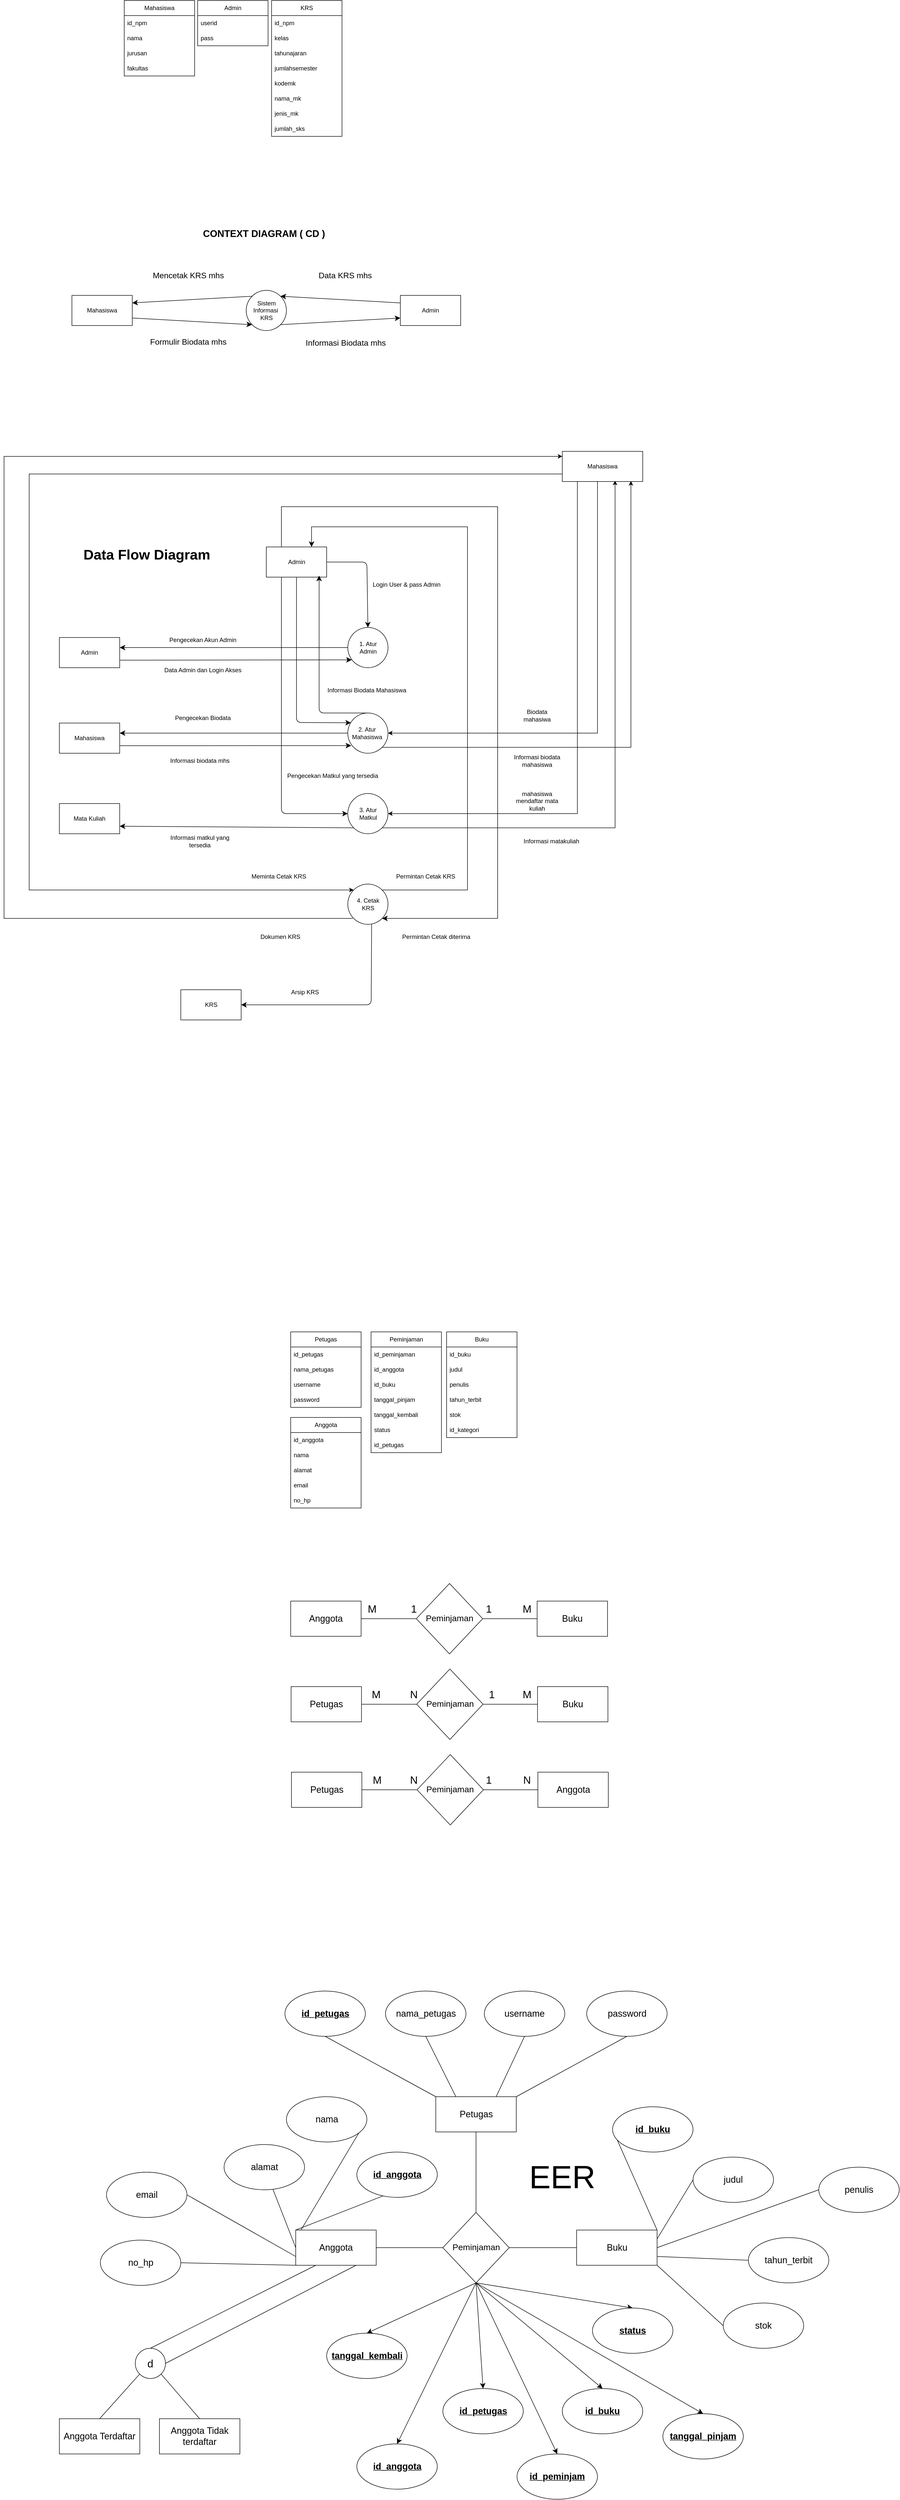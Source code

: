 <mxfile version="26.2.13" pages="2">
  <diagram name="Page-1" id="m8aM6dtleFyoJC6IYVf6">
    <mxGraphModel dx="2381" dy="1169" grid="1" gridSize="10" guides="1" tooltips="1" connect="1" arrows="1" fold="1" page="0" pageScale="1" pageWidth="850" pageHeight="1100" math="0" shadow="0">
      <root>
        <mxCell id="0" />
        <mxCell id="1" parent="0" />
        <mxCell id="wPr815SkSwhtlgaT7PUA-1" value="Mahasiswa" style="swimlane;fontStyle=0;childLayout=stackLayout;horizontal=1;startSize=30;horizontalStack=0;resizeParent=1;resizeParentMax=0;resizeLast=0;collapsible=1;marginBottom=0;whiteSpace=wrap;html=1;" parent="1" vertex="1">
          <mxGeometry x="129" y="74" width="140" height="150" as="geometry">
            <mxRectangle x="129" y="74" width="95" height="30" as="alternateBounds" />
          </mxGeometry>
        </mxCell>
        <mxCell id="wPr815SkSwhtlgaT7PUA-2" value="id_npm" style="text;strokeColor=none;fillColor=none;align=left;verticalAlign=middle;spacingLeft=4;spacingRight=4;overflow=hidden;points=[[0,0.5],[1,0.5]];portConstraint=eastwest;rotatable=0;whiteSpace=wrap;html=1;" parent="wPr815SkSwhtlgaT7PUA-1" vertex="1">
          <mxGeometry y="30" width="140" height="30" as="geometry" />
        </mxCell>
        <mxCell id="wPr815SkSwhtlgaT7PUA-3" value="nama" style="text;strokeColor=none;fillColor=none;align=left;verticalAlign=middle;spacingLeft=4;spacingRight=4;overflow=hidden;points=[[0,0.5],[1,0.5]];portConstraint=eastwest;rotatable=0;whiteSpace=wrap;html=1;" parent="wPr815SkSwhtlgaT7PUA-1" vertex="1">
          <mxGeometry y="60" width="140" height="30" as="geometry" />
        </mxCell>
        <mxCell id="wPr815SkSwhtlgaT7PUA-4" value="jurusan" style="text;strokeColor=none;fillColor=none;align=left;verticalAlign=middle;spacingLeft=4;spacingRight=4;overflow=hidden;points=[[0,0.5],[1,0.5]];portConstraint=eastwest;rotatable=0;whiteSpace=wrap;html=1;" parent="wPr815SkSwhtlgaT7PUA-1" vertex="1">
          <mxGeometry y="90" width="140" height="30" as="geometry" />
        </mxCell>
        <mxCell id="wPr815SkSwhtlgaT7PUA-5" value="fakultas" style="text;strokeColor=none;fillColor=none;align=left;verticalAlign=middle;spacingLeft=4;spacingRight=4;overflow=hidden;points=[[0,0.5],[1,0.5]];portConstraint=eastwest;rotatable=0;whiteSpace=wrap;html=1;" parent="wPr815SkSwhtlgaT7PUA-1" vertex="1">
          <mxGeometry y="120" width="140" height="30" as="geometry" />
        </mxCell>
        <mxCell id="wPr815SkSwhtlgaT7PUA-6" value="Admin" style="swimlane;fontStyle=0;childLayout=stackLayout;horizontal=1;startSize=30;horizontalStack=0;resizeParent=1;resizeParentMax=0;resizeLast=0;collapsible=1;marginBottom=0;whiteSpace=wrap;html=1;" parent="1" vertex="1">
          <mxGeometry x="275" y="74" width="140" height="90" as="geometry">
            <mxRectangle x="275" y="74" width="95" height="30" as="alternateBounds" />
          </mxGeometry>
        </mxCell>
        <mxCell id="wPr815SkSwhtlgaT7PUA-7" value="userid" style="text;strokeColor=none;fillColor=none;align=left;verticalAlign=middle;spacingLeft=4;spacingRight=4;overflow=hidden;points=[[0,0.5],[1,0.5]];portConstraint=eastwest;rotatable=0;whiteSpace=wrap;html=1;" parent="wPr815SkSwhtlgaT7PUA-6" vertex="1">
          <mxGeometry y="30" width="140" height="30" as="geometry" />
        </mxCell>
        <mxCell id="wPr815SkSwhtlgaT7PUA-8" value="pass" style="text;strokeColor=none;fillColor=none;align=left;verticalAlign=middle;spacingLeft=4;spacingRight=4;overflow=hidden;points=[[0,0.5],[1,0.5]];portConstraint=eastwest;rotatable=0;whiteSpace=wrap;html=1;" parent="wPr815SkSwhtlgaT7PUA-6" vertex="1">
          <mxGeometry y="60" width="140" height="30" as="geometry" />
        </mxCell>
        <mxCell id="wPr815SkSwhtlgaT7PUA-11" value="KRS" style="swimlane;fontStyle=0;childLayout=stackLayout;horizontal=1;startSize=30;horizontalStack=0;resizeParent=1;resizeParentMax=0;resizeLast=0;collapsible=1;marginBottom=0;whiteSpace=wrap;html=1;" parent="1" vertex="1">
          <mxGeometry x="422" y="74" width="140" height="270" as="geometry">
            <mxRectangle x="422" y="74" width="95" height="30" as="alternateBounds" />
          </mxGeometry>
        </mxCell>
        <mxCell id="wPr815SkSwhtlgaT7PUA-12" value="id_npm" style="text;strokeColor=none;fillColor=none;align=left;verticalAlign=middle;spacingLeft=4;spacingRight=4;overflow=hidden;points=[[0,0.5],[1,0.5]];portConstraint=eastwest;rotatable=0;whiteSpace=wrap;html=1;" parent="wPr815SkSwhtlgaT7PUA-11" vertex="1">
          <mxGeometry y="30" width="140" height="30" as="geometry" />
        </mxCell>
        <mxCell id="wPr815SkSwhtlgaT7PUA-13" value="kelas" style="text;strokeColor=none;fillColor=none;align=left;verticalAlign=middle;spacingLeft=4;spacingRight=4;overflow=hidden;points=[[0,0.5],[1,0.5]];portConstraint=eastwest;rotatable=0;whiteSpace=wrap;html=1;" parent="wPr815SkSwhtlgaT7PUA-11" vertex="1">
          <mxGeometry y="60" width="140" height="30" as="geometry" />
        </mxCell>
        <mxCell id="wPr815SkSwhtlgaT7PUA-15" value="tahunajaran" style="text;strokeColor=none;fillColor=none;align=left;verticalAlign=middle;spacingLeft=4;spacingRight=4;overflow=hidden;points=[[0,0.5],[1,0.5]];portConstraint=eastwest;rotatable=0;whiteSpace=wrap;html=1;" parent="wPr815SkSwhtlgaT7PUA-11" vertex="1">
          <mxGeometry y="90" width="140" height="30" as="geometry" />
        </mxCell>
        <mxCell id="wPr815SkSwhtlgaT7PUA-16" value="jumlahsemester" style="text;strokeColor=none;fillColor=none;align=left;verticalAlign=middle;spacingLeft=4;spacingRight=4;overflow=hidden;points=[[0,0.5],[1,0.5]];portConstraint=eastwest;rotatable=0;whiteSpace=wrap;html=1;" parent="wPr815SkSwhtlgaT7PUA-11" vertex="1">
          <mxGeometry y="120" width="140" height="30" as="geometry" />
        </mxCell>
        <mxCell id="wPr815SkSwhtlgaT7PUA-17" value="kodemk" style="text;strokeColor=none;fillColor=none;align=left;verticalAlign=middle;spacingLeft=4;spacingRight=4;overflow=hidden;points=[[0,0.5],[1,0.5]];portConstraint=eastwest;rotatable=0;whiteSpace=wrap;html=1;" parent="wPr815SkSwhtlgaT7PUA-11" vertex="1">
          <mxGeometry y="150" width="140" height="30" as="geometry" />
        </mxCell>
        <mxCell id="wPr815SkSwhtlgaT7PUA-18" value="nama_mk" style="text;strokeColor=none;fillColor=none;align=left;verticalAlign=middle;spacingLeft=4;spacingRight=4;overflow=hidden;points=[[0,0.5],[1,0.5]];portConstraint=eastwest;rotatable=0;whiteSpace=wrap;html=1;" parent="wPr815SkSwhtlgaT7PUA-11" vertex="1">
          <mxGeometry y="180" width="140" height="30" as="geometry" />
        </mxCell>
        <mxCell id="wPr815SkSwhtlgaT7PUA-19" value="jenis_mk" style="text;strokeColor=none;fillColor=none;align=left;verticalAlign=middle;spacingLeft=4;spacingRight=4;overflow=hidden;points=[[0,0.5],[1,0.5]];portConstraint=eastwest;rotatable=0;whiteSpace=wrap;html=1;" parent="wPr815SkSwhtlgaT7PUA-11" vertex="1">
          <mxGeometry y="210" width="140" height="30" as="geometry" />
        </mxCell>
        <mxCell id="wPr815SkSwhtlgaT7PUA-20" value="jumlah_sks" style="text;strokeColor=none;fillColor=none;align=left;verticalAlign=middle;spacingLeft=4;spacingRight=4;overflow=hidden;points=[[0,0.5],[1,0.5]];portConstraint=eastwest;rotatable=0;whiteSpace=wrap;html=1;" parent="wPr815SkSwhtlgaT7PUA-11" vertex="1">
          <mxGeometry y="240" width="140" height="30" as="geometry" />
        </mxCell>
        <mxCell id="wPr815SkSwhtlgaT7PUA-29" style="edgeStyle=none;curved=1;rounded=0;orthogonalLoop=1;jettySize=auto;html=1;exitX=0;exitY=0.25;exitDx=0;exitDy=0;entryX=1;entryY=0;entryDx=0;entryDy=0;fontSize=12;startSize=8;endSize=8;" parent="1" source="wPr815SkSwhtlgaT7PUA-22" target="wPr815SkSwhtlgaT7PUA-24" edge="1">
          <mxGeometry relative="1" as="geometry" />
        </mxCell>
        <mxCell id="wPr815SkSwhtlgaT7PUA-22" value="Admin" style="rounded=0;whiteSpace=wrap;html=1;" parent="1" vertex="1">
          <mxGeometry x="678" y="660" width="120" height="60" as="geometry" />
        </mxCell>
        <mxCell id="wPr815SkSwhtlgaT7PUA-30" style="edgeStyle=none;curved=1;rounded=0;orthogonalLoop=1;jettySize=auto;html=1;exitX=1;exitY=0.75;exitDx=0;exitDy=0;entryX=0;entryY=1;entryDx=0;entryDy=0;fontSize=12;startSize=8;endSize=8;" parent="1" source="wPr815SkSwhtlgaT7PUA-23" target="wPr815SkSwhtlgaT7PUA-24" edge="1">
          <mxGeometry relative="1" as="geometry" />
        </mxCell>
        <mxCell id="wPr815SkSwhtlgaT7PUA-23" value="Mahasiswa" style="rounded=0;whiteSpace=wrap;html=1;" parent="1" vertex="1">
          <mxGeometry x="25" y="660" width="120" height="60" as="geometry" />
        </mxCell>
        <mxCell id="wPr815SkSwhtlgaT7PUA-28" style="edgeStyle=none;curved=1;rounded=0;orthogonalLoop=1;jettySize=auto;html=1;exitX=1;exitY=1;exitDx=0;exitDy=0;entryX=0;entryY=0.75;entryDx=0;entryDy=0;fontSize=12;startSize=8;endSize=8;" parent="1" source="wPr815SkSwhtlgaT7PUA-24" target="wPr815SkSwhtlgaT7PUA-22" edge="1">
          <mxGeometry relative="1" as="geometry" />
        </mxCell>
        <mxCell id="wPr815SkSwhtlgaT7PUA-31" style="edgeStyle=none;curved=1;rounded=0;orthogonalLoop=1;jettySize=auto;html=1;exitX=0;exitY=0;exitDx=0;exitDy=0;entryX=1;entryY=0.25;entryDx=0;entryDy=0;fontSize=12;startSize=8;endSize=8;" parent="1" source="wPr815SkSwhtlgaT7PUA-24" target="wPr815SkSwhtlgaT7PUA-23" edge="1">
          <mxGeometry relative="1" as="geometry" />
        </mxCell>
        <mxCell id="wPr815SkSwhtlgaT7PUA-24" value="Sistem Informasi&amp;nbsp;&lt;div&gt;KRS&lt;/div&gt;" style="ellipse;whiteSpace=wrap;html=1;aspect=fixed;" parent="1" vertex="1">
          <mxGeometry x="371.5" y="650" width="80" height="80" as="geometry" />
        </mxCell>
        <mxCell id="wPr815SkSwhtlgaT7PUA-26" value="Formulir Biodata mhs" style="text;html=1;align=center;verticalAlign=middle;resizable=0;points=[];autosize=1;strokeColor=none;fillColor=none;fontSize=16;" parent="1" vertex="1">
          <mxGeometry x="171" y="736" width="170" height="31" as="geometry" />
        </mxCell>
        <mxCell id="wPr815SkSwhtlgaT7PUA-32" value="Informasi Biodata mhs" style="text;html=1;align=center;verticalAlign=middle;resizable=0;points=[];autosize=1;strokeColor=none;fillColor=none;fontSize=16;" parent="1" vertex="1">
          <mxGeometry x="480" y="738" width="177" height="31" as="geometry" />
        </mxCell>
        <mxCell id="wPr815SkSwhtlgaT7PUA-33" value="Data KRS mhs" style="text;html=1;align=center;verticalAlign=middle;resizable=0;points=[];autosize=1;strokeColor=none;fillColor=none;fontSize=16;" parent="1" vertex="1">
          <mxGeometry x="506" y="604" width="124" height="31" as="geometry" />
        </mxCell>
        <mxCell id="wPr815SkSwhtlgaT7PUA-34" value="Mencetak KRS mhs" style="text;html=1;align=center;verticalAlign=middle;resizable=0;points=[];autosize=1;strokeColor=none;fillColor=none;fontSize=16;" parent="1" vertex="1">
          <mxGeometry x="176.5" y="604" width="159" height="31" as="geometry" />
        </mxCell>
        <mxCell id="wPr815SkSwhtlgaT7PUA-35" value="&lt;b&gt;CONTEXT DIAGRAM ( CD )&lt;/b&gt;" style="text;html=1;align=center;verticalAlign=middle;whiteSpace=wrap;rounded=0;fontSize=19;" parent="1" vertex="1">
          <mxGeometry x="264.75" y="490" width="284" height="95" as="geometry" />
        </mxCell>
        <mxCell id="wPr815SkSwhtlgaT7PUA-36" value="&lt;b&gt;Data Flow Diagram&lt;/b&gt;" style="text;strokeColor=none;fillColor=none;html=1;align=center;verticalAlign=middle;whiteSpace=wrap;rounded=0;fontSize=28;" parent="1" vertex="1">
          <mxGeometry x="20" y="1160" width="307.5" height="30" as="geometry" />
        </mxCell>
        <mxCell id="mlYaYbqaul2ydigR0Ifn-11" style="edgeStyle=none;curved=0;rounded=1;orthogonalLoop=1;jettySize=auto;html=1;fontSize=12;startSize=8;endSize=8;entryX=0.5;entryY=0;entryDx=0;entryDy=0;" parent="1" source="mlYaYbqaul2ydigR0Ifn-1" target="mlYaYbqaul2ydigR0Ifn-2" edge="1">
          <mxGeometry relative="1" as="geometry">
            <mxPoint x="611.5" y="1189.0" as="targetPoint" />
            <Array as="points">
              <mxPoint x="611.5" y="1190" />
            </Array>
          </mxGeometry>
        </mxCell>
        <mxCell id="mlYaYbqaul2ydigR0Ifn-33" style="edgeStyle=none;curved=0;rounded=1;orthogonalLoop=1;jettySize=auto;html=1;exitX=0.25;exitY=1;exitDx=0;exitDy=0;entryX=0;entryY=0.5;entryDx=0;entryDy=0;fontSize=12;startSize=8;endSize=8;" parent="1" source="mlYaYbqaul2ydigR0Ifn-1" target="mlYaYbqaul2ydigR0Ifn-27" edge="1">
          <mxGeometry relative="1" as="geometry">
            <Array as="points">
              <mxPoint x="441.5" y="1690" />
            </Array>
          </mxGeometry>
        </mxCell>
        <mxCell id="mlYaYbqaul2ydigR0Ifn-39" style="edgeStyle=orthogonalEdgeStyle;rounded=0;orthogonalLoop=1;jettySize=auto;html=1;exitX=0.25;exitY=0;exitDx=0;exitDy=0;entryX=1;entryY=1;entryDx=0;entryDy=0;fontSize=12;startSize=8;endSize=8;" parent="1" source="mlYaYbqaul2ydigR0Ifn-1" target="mlYaYbqaul2ydigR0Ifn-35" edge="1">
          <mxGeometry relative="1" as="geometry">
            <Array as="points">
              <mxPoint x="441.5" y="1080" />
              <mxPoint x="871.5" y="1080" />
              <mxPoint x="871.5" y="1898" />
            </Array>
          </mxGeometry>
        </mxCell>
        <mxCell id="mlYaYbqaul2ydigR0Ifn-1" value="Admin" style="rounded=0;whiteSpace=wrap;html=1;" parent="1" vertex="1">
          <mxGeometry x="411.5" y="1160" width="120" height="60" as="geometry" />
        </mxCell>
        <mxCell id="mlYaYbqaul2ydigR0Ifn-10" style="edgeStyle=none;curved=1;rounded=0;orthogonalLoop=1;jettySize=auto;html=1;fontSize=12;startSize=8;endSize=8;entryX=1;entryY=0.333;entryDx=0;entryDy=0;entryPerimeter=0;" parent="1" source="mlYaYbqaul2ydigR0Ifn-2" target="mlYaYbqaul2ydigR0Ifn-6" edge="1">
          <mxGeometry relative="1" as="geometry">
            <mxPoint x="351.5" y="1360" as="targetPoint" />
          </mxGeometry>
        </mxCell>
        <mxCell id="mlYaYbqaul2ydigR0Ifn-2" value="" style="ellipse;whiteSpace=wrap;html=1;aspect=fixed;" parent="1" vertex="1">
          <mxGeometry x="573.5" y="1320" width="80" height="80" as="geometry" />
        </mxCell>
        <mxCell id="mlYaYbqaul2ydigR0Ifn-6" value="Admin" style="rounded=0;whiteSpace=wrap;html=1;" parent="1" vertex="1">
          <mxGeometry y="1340" width="120" height="60" as="geometry" />
        </mxCell>
        <mxCell id="mlYaYbqaul2ydigR0Ifn-9" style="edgeStyle=none;curved=1;rounded=0;orthogonalLoop=1;jettySize=auto;html=1;exitX=1;exitY=0.75;exitDx=0;exitDy=0;entryX=0.099;entryY=0.805;entryDx=0;entryDy=0;entryPerimeter=0;fontSize=12;startSize=8;endSize=8;" parent="1" source="mlYaYbqaul2ydigR0Ifn-6" target="mlYaYbqaul2ydigR0Ifn-2" edge="1">
          <mxGeometry relative="1" as="geometry" />
        </mxCell>
        <mxCell id="mlYaYbqaul2ydigR0Ifn-12" value="Login User &amp;amp; pass Admin" style="text;html=1;align=center;verticalAlign=middle;whiteSpace=wrap;rounded=0;" parent="1" vertex="1">
          <mxGeometry x="591.5" y="1220" width="196.5" height="30" as="geometry" />
        </mxCell>
        <mxCell id="mlYaYbqaul2ydigR0Ifn-13" value="1. Atur Admin" style="text;html=1;align=center;verticalAlign=middle;whiteSpace=wrap;rounded=0;" parent="1" vertex="1">
          <mxGeometry x="583.5" y="1345" width="60" height="30" as="geometry" />
        </mxCell>
        <mxCell id="mlYaYbqaul2ydigR0Ifn-14" value="Pengecekan Akun Admin" style="text;html=1;align=center;verticalAlign=middle;whiteSpace=wrap;rounded=0;" parent="1" vertex="1">
          <mxGeometry x="211" y="1330" width="148.5" height="30" as="geometry" />
        </mxCell>
        <mxCell id="mlYaYbqaul2ydigR0Ifn-15" value="Data Admin dan Login Akses" style="text;html=1;align=center;verticalAlign=middle;whiteSpace=wrap;rounded=0;" parent="1" vertex="1">
          <mxGeometry x="199" y="1390" width="172.5" height="30" as="geometry" />
        </mxCell>
        <mxCell id="mlYaYbqaul2ydigR0Ifn-24" style="edgeStyle=none;curved=0;rounded=1;orthogonalLoop=1;jettySize=auto;html=1;exitX=0.5;exitY=0;exitDx=0;exitDy=0;fontSize=12;startSize=8;endSize=8;entryX=0.875;entryY=0.95;entryDx=0;entryDy=0;entryPerimeter=0;" parent="1" source="mlYaYbqaul2ydigR0Ifn-16" target="mlYaYbqaul2ydigR0Ifn-1" edge="1">
          <mxGeometry relative="1" as="geometry">
            <mxPoint x="531.5" y="1502" as="targetPoint" />
            <Array as="points">
              <mxPoint x="516.5" y="1490" />
            </Array>
          </mxGeometry>
        </mxCell>
        <mxCell id="srYLTzpqTTpHwPgimwyO-12" style="edgeStyle=orthogonalEdgeStyle;rounded=0;orthogonalLoop=1;jettySize=auto;html=1;exitX=1;exitY=1;exitDx=0;exitDy=0;entryX=0.853;entryY=0.983;entryDx=0;entryDy=0;entryPerimeter=0;" parent="1" source="mlYaYbqaul2ydigR0Ifn-16" target="srYLTzpqTTpHwPgimwyO-4" edge="1">
          <mxGeometry relative="1" as="geometry">
            <mxPoint x="1140" y="1560" as="targetPoint" />
          </mxGeometry>
        </mxCell>
        <mxCell id="mlYaYbqaul2ydigR0Ifn-16" value="" style="ellipse;whiteSpace=wrap;html=1;aspect=fixed;" parent="1" vertex="1">
          <mxGeometry x="573.5" y="1490" width="80" height="80" as="geometry" />
        </mxCell>
        <mxCell id="mlYaYbqaul2ydigR0Ifn-17" value="2. Atur Mahasiswa" style="text;html=1;align=center;verticalAlign=middle;whiteSpace=wrap;rounded=0;" parent="1" vertex="1">
          <mxGeometry x="581.5" y="1515" width="60" height="30" as="geometry" />
        </mxCell>
        <mxCell id="mlYaYbqaul2ydigR0Ifn-18" value="Mahasiswa" style="rounded=0;whiteSpace=wrap;html=1;" parent="1" vertex="1">
          <mxGeometry y="1510" width="120" height="60" as="geometry" />
        </mxCell>
        <mxCell id="mlYaYbqaul2ydigR0Ifn-20" style="edgeStyle=none;curved=1;rounded=0;orthogonalLoop=1;jettySize=auto;html=1;entryX=1;entryY=0.333;entryDx=0;entryDy=0;entryPerimeter=0;fontSize=12;startSize=8;endSize=8;" parent="1" source="mlYaYbqaul2ydigR0Ifn-16" target="mlYaYbqaul2ydigR0Ifn-18" edge="1">
          <mxGeometry relative="1" as="geometry" />
        </mxCell>
        <mxCell id="mlYaYbqaul2ydigR0Ifn-21" style="edgeStyle=none;curved=1;rounded=0;orthogonalLoop=1;jettySize=auto;html=1;exitX=1;exitY=0.75;exitDx=0;exitDy=0;fontSize=12;startSize=8;endSize=8;entryX=0.085;entryY=0.81;entryDx=0;entryDy=0;entryPerimeter=0;" parent="1" source="mlYaYbqaul2ydigR0Ifn-18" target="mlYaYbqaul2ydigR0Ifn-16" edge="1">
          <mxGeometry relative="1" as="geometry" />
        </mxCell>
        <mxCell id="mlYaYbqaul2ydigR0Ifn-22" value="Pengecekan Biodata" style="text;html=1;align=center;verticalAlign=middle;whiteSpace=wrap;rounded=0;" parent="1" vertex="1">
          <mxGeometry x="211" y="1485" width="148.5" height="30" as="geometry" />
        </mxCell>
        <mxCell id="mlYaYbqaul2ydigR0Ifn-23" value="Informasi biodata mhs" style="text;html=1;align=center;verticalAlign=middle;whiteSpace=wrap;rounded=0;" parent="1" vertex="1">
          <mxGeometry x="205" y="1570" width="148.5" height="30" as="geometry" />
        </mxCell>
        <mxCell id="mlYaYbqaul2ydigR0Ifn-26" style="edgeStyle=none;curved=0;rounded=1;orthogonalLoop=1;jettySize=auto;html=1;entryX=0.079;entryY=0.242;entryDx=0;entryDy=0;entryPerimeter=0;fontSize=12;startSize=8;endSize=8;" parent="1" source="mlYaYbqaul2ydigR0Ifn-1" target="mlYaYbqaul2ydigR0Ifn-16" edge="1">
          <mxGeometry relative="1" as="geometry">
            <Array as="points">
              <mxPoint x="471.5" y="1509" />
            </Array>
          </mxGeometry>
        </mxCell>
        <mxCell id="mlYaYbqaul2ydigR0Ifn-30" style="edgeStyle=none;curved=1;rounded=0;orthogonalLoop=1;jettySize=auto;html=1;exitX=0;exitY=1;exitDx=0;exitDy=0;entryX=1;entryY=0.75;entryDx=0;entryDy=0;fontSize=12;startSize=8;endSize=8;" parent="1" source="mlYaYbqaul2ydigR0Ifn-27" target="mlYaYbqaul2ydigR0Ifn-29" edge="1">
          <mxGeometry relative="1" as="geometry" />
        </mxCell>
        <mxCell id="srYLTzpqTTpHwPgimwyO-13" style="edgeStyle=orthogonalEdgeStyle;rounded=0;orthogonalLoop=1;jettySize=auto;html=1;exitX=1;exitY=1;exitDx=0;exitDy=0;entryX=0.656;entryY=0.971;entryDx=0;entryDy=0;entryPerimeter=0;" parent="1" source="mlYaYbqaul2ydigR0Ifn-27" target="srYLTzpqTTpHwPgimwyO-4" edge="1">
          <mxGeometry relative="1" as="geometry">
            <mxPoint x="1100" y="1717.75" as="targetPoint" />
          </mxGeometry>
        </mxCell>
        <mxCell id="mlYaYbqaul2ydigR0Ifn-27" value="" style="ellipse;whiteSpace=wrap;html=1;aspect=fixed;" parent="1" vertex="1">
          <mxGeometry x="573.5" y="1650" width="80" height="80" as="geometry" />
        </mxCell>
        <mxCell id="mlYaYbqaul2ydigR0Ifn-28" value="3. Atur Matkul" style="text;html=1;align=center;verticalAlign=middle;whiteSpace=wrap;rounded=0;" parent="1" vertex="1">
          <mxGeometry x="583.5" y="1675" width="60" height="30" as="geometry" />
        </mxCell>
        <mxCell id="mlYaYbqaul2ydigR0Ifn-29" value="Mata Kuliah" style="rounded=0;whiteSpace=wrap;html=1;" parent="1" vertex="1">
          <mxGeometry y="1670" width="120" height="60" as="geometry" />
        </mxCell>
        <mxCell id="mlYaYbqaul2ydigR0Ifn-31" value="Informasi matkul yang tersedia" style="text;html=1;align=center;verticalAlign=middle;whiteSpace=wrap;rounded=0;" parent="1" vertex="1">
          <mxGeometry x="205" y="1730" width="148.5" height="30" as="geometry" />
        </mxCell>
        <mxCell id="mlYaYbqaul2ydigR0Ifn-32" value="Informasi Biodata Mahasiswa" style="text;html=1;align=center;verticalAlign=middle;whiteSpace=wrap;rounded=0;" parent="1" vertex="1">
          <mxGeometry x="513.25" y="1430" width="196.5" height="30" as="geometry" />
        </mxCell>
        <mxCell id="mlYaYbqaul2ydigR0Ifn-34" value="Pengecekan Matkul yang tersedia" style="text;html=1;align=center;verticalAlign=middle;whiteSpace=wrap;rounded=0;" parent="1" vertex="1">
          <mxGeometry x="445" y="1600" width="196.5" height="30" as="geometry" />
        </mxCell>
        <mxCell id="mlYaYbqaul2ydigR0Ifn-38" style="edgeStyle=orthogonalEdgeStyle;rounded=0;orthogonalLoop=1;jettySize=auto;html=1;exitX=1;exitY=0;exitDx=0;exitDy=0;entryX=0.75;entryY=0;entryDx=0;entryDy=0;fontSize=12;startSize=8;endSize=8;" parent="1" source="mlYaYbqaul2ydigR0Ifn-35" target="mlYaYbqaul2ydigR0Ifn-1" edge="1">
          <mxGeometry relative="1" as="geometry">
            <Array as="points">
              <mxPoint x="811.5" y="1842" />
              <mxPoint x="811.5" y="1120" />
              <mxPoint x="501.5" y="1120" />
            </Array>
          </mxGeometry>
        </mxCell>
        <mxCell id="mlYaYbqaul2ydigR0Ifn-43" style="edgeStyle=none;curved=0;rounded=1;orthogonalLoop=1;jettySize=auto;html=1;entryX=1;entryY=0.5;entryDx=0;entryDy=0;fontSize=12;startSize=8;endSize=8;exitX=0.593;exitY=0.997;exitDx=0;exitDy=0;exitPerimeter=0;" parent="1" source="mlYaYbqaul2ydigR0Ifn-35" target="mlYaYbqaul2ydigR0Ifn-42" edge="1">
          <mxGeometry relative="1" as="geometry">
            <mxPoint x="621.5" y="1911" as="sourcePoint" />
            <Array as="points">
              <mxPoint x="620" y="2070" />
            </Array>
          </mxGeometry>
        </mxCell>
        <mxCell id="srYLTzpqTTpHwPgimwyO-5" style="edgeStyle=orthogonalEdgeStyle;rounded=0;orthogonalLoop=1;jettySize=auto;html=1;exitX=0;exitY=1;exitDx=0;exitDy=0;entryX=0;entryY=0.167;entryDx=0;entryDy=0;entryPerimeter=0;" parent="1" target="srYLTzpqTTpHwPgimwyO-4" edge="1">
          <mxGeometry relative="1" as="geometry">
            <mxPoint x="-281.72" y="1090" as="targetPoint" />
            <mxPoint x="583.496" y="1898.284" as="sourcePoint" />
            <Array as="points">
              <mxPoint x="-110" y="1898" />
              <mxPoint x="-110" y="980" />
            </Array>
          </mxGeometry>
        </mxCell>
        <mxCell id="mlYaYbqaul2ydigR0Ifn-35" value="" style="ellipse;whiteSpace=wrap;html=1;aspect=fixed;" parent="1" vertex="1">
          <mxGeometry x="573.5" y="1830" width="80" height="80" as="geometry" />
        </mxCell>
        <mxCell id="mlYaYbqaul2ydigR0Ifn-36" value="4. Cetak KRS" style="text;html=1;align=center;verticalAlign=middle;whiteSpace=wrap;rounded=0;" parent="1" vertex="1">
          <mxGeometry x="583.5" y="1855" width="60" height="30" as="geometry" />
        </mxCell>
        <mxCell id="mlYaYbqaul2ydigR0Ifn-40" value="Permintan Cetak diterima" style="text;html=1;align=center;verticalAlign=middle;whiteSpace=wrap;rounded=0;" parent="1" vertex="1">
          <mxGeometry x="675.25" y="1920" width="148.5" height="30" as="geometry" />
        </mxCell>
        <mxCell id="mlYaYbqaul2ydigR0Ifn-41" value="Permintan Cetak KRS" style="text;html=1;align=center;verticalAlign=middle;whiteSpace=wrap;rounded=0;" parent="1" vertex="1">
          <mxGeometry x="653.5" y="1800" width="148.5" height="30" as="geometry" />
        </mxCell>
        <mxCell id="mlYaYbqaul2ydigR0Ifn-42" value="KRS" style="rounded=0;whiteSpace=wrap;html=1;" parent="1" vertex="1">
          <mxGeometry x="241.5" y="2040" width="120" height="60" as="geometry" />
        </mxCell>
        <mxCell id="mlYaYbqaul2ydigR0Ifn-44" value="Arsip KRS" style="text;html=1;align=center;verticalAlign=middle;whiteSpace=wrap;rounded=0;" parent="1" vertex="1">
          <mxGeometry x="413.5" y="2030" width="148.5" height="30" as="geometry" />
        </mxCell>
        <mxCell id="srYLTzpqTTpHwPgimwyO-6" style="edgeStyle=orthogonalEdgeStyle;rounded=0;orthogonalLoop=1;jettySize=auto;html=1;exitX=0;exitY=0.75;exitDx=0;exitDy=0;entryX=0;entryY=0;entryDx=0;entryDy=0;" parent="1" source="srYLTzpqTTpHwPgimwyO-4" target="mlYaYbqaul2ydigR0Ifn-35" edge="1">
          <mxGeometry relative="1" as="geometry">
            <mxPoint x="-290" y="1860" as="targetPoint" />
            <Array as="points">
              <mxPoint x="-60" y="1015" />
              <mxPoint x="-60" y="1842" />
            </Array>
          </mxGeometry>
        </mxCell>
        <mxCell id="srYLTzpqTTpHwPgimwyO-15" style="edgeStyle=orthogonalEdgeStyle;rounded=0;orthogonalLoop=1;jettySize=auto;html=1;exitX=0.5;exitY=1;exitDx=0;exitDy=0;entryX=1;entryY=0.5;entryDx=0;entryDy=0;" parent="1" source="srYLTzpqTTpHwPgimwyO-4" target="mlYaYbqaul2ydigR0Ifn-16" edge="1">
          <mxGeometry relative="1" as="geometry">
            <mxPoint x="1080" y="1520" as="targetPoint" />
            <Array as="points">
              <mxPoint x="1070" y="1030" />
              <mxPoint x="1070" y="1530" />
            </Array>
          </mxGeometry>
        </mxCell>
        <mxCell id="srYLTzpqTTpHwPgimwyO-16" style="edgeStyle=orthogonalEdgeStyle;rounded=0;orthogonalLoop=1;jettySize=auto;html=1;exitX=0.25;exitY=1;exitDx=0;exitDy=0;entryX=1;entryY=0.5;entryDx=0;entryDy=0;" parent="1" source="srYLTzpqTTpHwPgimwyO-4" target="mlYaYbqaul2ydigR0Ifn-27" edge="1">
          <mxGeometry relative="1" as="geometry">
            <mxPoint x="1040.25" y="1681.25" as="targetPoint" />
            <Array as="points">
              <mxPoint x="1030" y="1030" />
              <mxPoint x="1030" y="1690" />
            </Array>
          </mxGeometry>
        </mxCell>
        <mxCell id="srYLTzpqTTpHwPgimwyO-4" value="Mahasiswa" style="rounded=0;whiteSpace=wrap;html=1;" parent="1" vertex="1">
          <mxGeometry x="1000" y="970" width="160" height="60" as="geometry" />
        </mxCell>
        <mxCell id="srYLTzpqTTpHwPgimwyO-7" value="Meminta Cetak KRS" style="text;html=1;align=center;verticalAlign=middle;whiteSpace=wrap;rounded=0;" parent="1" vertex="1">
          <mxGeometry x="361.5" y="1800" width="148.5" height="30" as="geometry" />
        </mxCell>
        <mxCell id="srYLTzpqTTpHwPgimwyO-8" value="Dokumen KRS" style="text;html=1;align=center;verticalAlign=middle;whiteSpace=wrap;rounded=0;" parent="1" vertex="1">
          <mxGeometry x="364.75" y="1920" width="148.5" height="30" as="geometry" />
        </mxCell>
        <mxCell id="srYLTzpqTTpHwPgimwyO-17" value="Informasi matakuliah" style="text;html=1;align=center;verticalAlign=middle;whiteSpace=wrap;rounded=0;" parent="1" vertex="1">
          <mxGeometry x="880" y="1730" width="196.5" height="30" as="geometry" />
        </mxCell>
        <mxCell id="srYLTzpqTTpHwPgimwyO-18" value="mahasiswa mendaftar mata kuliah" style="text;html=1;align=center;verticalAlign=middle;whiteSpace=wrap;rounded=0;" parent="1" vertex="1">
          <mxGeometry x="900" y="1650" width="100" height="30" as="geometry" />
        </mxCell>
        <mxCell id="srYLTzpqTTpHwPgimwyO-19" value="Biodata mahasiwa" style="text;html=1;align=center;verticalAlign=middle;whiteSpace=wrap;rounded=0;" parent="1" vertex="1">
          <mxGeometry x="900" y="1480" width="100" height="30" as="geometry" />
        </mxCell>
        <mxCell id="srYLTzpqTTpHwPgimwyO-20" value="Informasi biodata mahasiswa" style="text;html=1;align=center;verticalAlign=middle;whiteSpace=wrap;rounded=0;" parent="1" vertex="1">
          <mxGeometry x="900" y="1570" width="100" height="30" as="geometry" />
        </mxCell>
        <mxCell id="YIY799zPQsZaPuYCzbY4-1" value="Anggota" style="swimlane;fontStyle=0;childLayout=stackLayout;horizontal=1;startSize=30;horizontalStack=0;resizeParent=1;resizeParentMax=0;resizeLast=0;collapsible=1;marginBottom=0;whiteSpace=wrap;html=1;" vertex="1" parent="1">
          <mxGeometry x="460" y="2890" width="140" height="180" as="geometry" />
        </mxCell>
        <mxCell id="YIY799zPQsZaPuYCzbY4-2" value="id_anggota" style="text;strokeColor=none;fillColor=none;align=left;verticalAlign=middle;spacingLeft=4;spacingRight=4;overflow=hidden;points=[[0,0.5],[1,0.5]];portConstraint=eastwest;rotatable=0;whiteSpace=wrap;html=1;" vertex="1" parent="YIY799zPQsZaPuYCzbY4-1">
          <mxGeometry y="30" width="140" height="30" as="geometry" />
        </mxCell>
        <mxCell id="YIY799zPQsZaPuYCzbY4-3" value="nama" style="text;strokeColor=none;fillColor=none;align=left;verticalAlign=middle;spacingLeft=4;spacingRight=4;overflow=hidden;points=[[0,0.5],[1,0.5]];portConstraint=eastwest;rotatable=0;whiteSpace=wrap;html=1;" vertex="1" parent="YIY799zPQsZaPuYCzbY4-1">
          <mxGeometry y="60" width="140" height="30" as="geometry" />
        </mxCell>
        <mxCell id="YIY799zPQsZaPuYCzbY4-4" value="alamat" style="text;strokeColor=none;fillColor=none;align=left;verticalAlign=middle;spacingLeft=4;spacingRight=4;overflow=hidden;points=[[0,0.5],[1,0.5]];portConstraint=eastwest;rotatable=0;whiteSpace=wrap;html=1;" vertex="1" parent="YIY799zPQsZaPuYCzbY4-1">
          <mxGeometry y="90" width="140" height="30" as="geometry" />
        </mxCell>
        <mxCell id="YIY799zPQsZaPuYCzbY4-5" value="email" style="text;strokeColor=none;fillColor=none;align=left;verticalAlign=middle;spacingLeft=4;spacingRight=4;overflow=hidden;points=[[0,0.5],[1,0.5]];portConstraint=eastwest;rotatable=0;whiteSpace=wrap;html=1;" vertex="1" parent="YIY799zPQsZaPuYCzbY4-1">
          <mxGeometry y="120" width="140" height="30" as="geometry" />
        </mxCell>
        <mxCell id="YIY799zPQsZaPuYCzbY4-6" value="no_hp" style="text;strokeColor=none;fillColor=none;align=left;verticalAlign=middle;spacingLeft=4;spacingRight=4;overflow=hidden;points=[[0,0.5],[1,0.5]];portConstraint=eastwest;rotatable=0;whiteSpace=wrap;html=1;" vertex="1" parent="YIY799zPQsZaPuYCzbY4-1">
          <mxGeometry y="150" width="140" height="30" as="geometry" />
        </mxCell>
        <mxCell id="YIY799zPQsZaPuYCzbY4-7" value="Peminjaman" style="swimlane;fontStyle=0;childLayout=stackLayout;horizontal=1;startSize=30;horizontalStack=0;resizeParent=1;resizeParentMax=0;resizeLast=0;collapsible=1;marginBottom=0;whiteSpace=wrap;html=1;" vertex="1" parent="1">
          <mxGeometry x="619.75" y="2720" width="140" height="240" as="geometry" />
        </mxCell>
        <mxCell id="YIY799zPQsZaPuYCzbY4-8" value="id_peminjaman" style="text;strokeColor=none;fillColor=none;align=left;verticalAlign=middle;spacingLeft=4;spacingRight=4;overflow=hidden;points=[[0,0.5],[1,0.5]];portConstraint=eastwest;rotatable=0;whiteSpace=wrap;html=1;" vertex="1" parent="YIY799zPQsZaPuYCzbY4-7">
          <mxGeometry y="30" width="140" height="30" as="geometry" />
        </mxCell>
        <mxCell id="YIY799zPQsZaPuYCzbY4-9" value="id_anggota" style="text;strokeColor=none;fillColor=none;align=left;verticalAlign=middle;spacingLeft=4;spacingRight=4;overflow=hidden;points=[[0,0.5],[1,0.5]];portConstraint=eastwest;rotatable=0;whiteSpace=wrap;html=1;" vertex="1" parent="YIY799zPQsZaPuYCzbY4-7">
          <mxGeometry y="60" width="140" height="30" as="geometry" />
        </mxCell>
        <mxCell id="YIY799zPQsZaPuYCzbY4-10" value="id_buku" style="text;strokeColor=none;fillColor=none;align=left;verticalAlign=middle;spacingLeft=4;spacingRight=4;overflow=hidden;points=[[0,0.5],[1,0.5]];portConstraint=eastwest;rotatable=0;whiteSpace=wrap;html=1;" vertex="1" parent="YIY799zPQsZaPuYCzbY4-7">
          <mxGeometry y="90" width="140" height="30" as="geometry" />
        </mxCell>
        <mxCell id="YIY799zPQsZaPuYCzbY4-11" value="tanggal_pinjam" style="text;strokeColor=none;fillColor=none;align=left;verticalAlign=middle;spacingLeft=4;spacingRight=4;overflow=hidden;points=[[0,0.5],[1,0.5]];portConstraint=eastwest;rotatable=0;whiteSpace=wrap;html=1;" vertex="1" parent="YIY799zPQsZaPuYCzbY4-7">
          <mxGeometry y="120" width="140" height="30" as="geometry" />
        </mxCell>
        <mxCell id="YIY799zPQsZaPuYCzbY4-12" value="tanggal_kembali" style="text;strokeColor=none;fillColor=none;align=left;verticalAlign=middle;spacingLeft=4;spacingRight=4;overflow=hidden;points=[[0,0.5],[1,0.5]];portConstraint=eastwest;rotatable=0;whiteSpace=wrap;html=1;" vertex="1" parent="YIY799zPQsZaPuYCzbY4-7">
          <mxGeometry y="150" width="140" height="30" as="geometry" />
        </mxCell>
        <mxCell id="YIY799zPQsZaPuYCzbY4-13" value="&lt;div&gt;status&lt;/div&gt;" style="text;strokeColor=none;fillColor=none;align=left;verticalAlign=middle;spacingLeft=4;spacingRight=4;overflow=hidden;points=[[0,0.5],[1,0.5]];portConstraint=eastwest;rotatable=0;whiteSpace=wrap;html=1;" vertex="1" parent="YIY799zPQsZaPuYCzbY4-7">
          <mxGeometry y="180" width="140" height="30" as="geometry" />
        </mxCell>
        <mxCell id="YIY799zPQsZaPuYCzbY4-14" value="id_petugas" style="text;strokeColor=none;fillColor=none;align=left;verticalAlign=middle;spacingLeft=4;spacingRight=4;overflow=hidden;points=[[0,0.5],[1,0.5]];portConstraint=eastwest;rotatable=0;whiteSpace=wrap;html=1;" vertex="1" parent="YIY799zPQsZaPuYCzbY4-7">
          <mxGeometry y="210" width="140" height="30" as="geometry" />
        </mxCell>
        <mxCell id="YIY799zPQsZaPuYCzbY4-15" value="Petugas" style="swimlane;fontStyle=0;childLayout=stackLayout;horizontal=1;startSize=30;horizontalStack=0;resizeParent=1;resizeParentMax=0;resizeLast=0;collapsible=1;marginBottom=0;whiteSpace=wrap;html=1;" vertex="1" parent="1">
          <mxGeometry x="460" y="2720" width="140" height="150" as="geometry" />
        </mxCell>
        <mxCell id="YIY799zPQsZaPuYCzbY4-16" value="id_petugas" style="text;strokeColor=none;fillColor=none;align=left;verticalAlign=middle;spacingLeft=4;spacingRight=4;overflow=hidden;points=[[0,0.5],[1,0.5]];portConstraint=eastwest;rotatable=0;whiteSpace=wrap;html=1;" vertex="1" parent="YIY799zPQsZaPuYCzbY4-15">
          <mxGeometry y="30" width="140" height="30" as="geometry" />
        </mxCell>
        <mxCell id="YIY799zPQsZaPuYCzbY4-21" value="nama_petugas" style="text;strokeColor=none;fillColor=none;align=left;verticalAlign=middle;spacingLeft=4;spacingRight=4;overflow=hidden;points=[[0,0.5],[1,0.5]];portConstraint=eastwest;rotatable=0;whiteSpace=wrap;html=1;" vertex="1" parent="YIY799zPQsZaPuYCzbY4-15">
          <mxGeometry y="60" width="140" height="30" as="geometry" />
        </mxCell>
        <mxCell id="YIY799zPQsZaPuYCzbY4-17" value="username" style="text;strokeColor=none;fillColor=none;align=left;verticalAlign=middle;spacingLeft=4;spacingRight=4;overflow=hidden;points=[[0,0.5],[1,0.5]];portConstraint=eastwest;rotatable=0;whiteSpace=wrap;html=1;" vertex="1" parent="YIY799zPQsZaPuYCzbY4-15">
          <mxGeometry y="90" width="140" height="30" as="geometry" />
        </mxCell>
        <mxCell id="YIY799zPQsZaPuYCzbY4-18" value="password" style="text;strokeColor=none;fillColor=none;align=left;verticalAlign=middle;spacingLeft=4;spacingRight=4;overflow=hidden;points=[[0,0.5],[1,0.5]];portConstraint=eastwest;rotatable=0;whiteSpace=wrap;html=1;" vertex="1" parent="YIY799zPQsZaPuYCzbY4-15">
          <mxGeometry y="120" width="140" height="30" as="geometry" />
        </mxCell>
        <mxCell id="YIY799zPQsZaPuYCzbY4-22" value="Buku" style="swimlane;fontStyle=0;childLayout=stackLayout;horizontal=1;startSize=30;horizontalStack=0;resizeParent=1;resizeParentMax=0;resizeLast=0;collapsible=1;marginBottom=0;whiteSpace=wrap;html=1;" vertex="1" parent="1">
          <mxGeometry x="770" y="2720" width="140" height="210" as="geometry" />
        </mxCell>
        <mxCell id="YIY799zPQsZaPuYCzbY4-23" value="id_buku" style="text;strokeColor=none;fillColor=none;align=left;verticalAlign=middle;spacingLeft=4;spacingRight=4;overflow=hidden;points=[[0,0.5],[1,0.5]];portConstraint=eastwest;rotatable=0;whiteSpace=wrap;html=1;" vertex="1" parent="YIY799zPQsZaPuYCzbY4-22">
          <mxGeometry y="30" width="140" height="30" as="geometry" />
        </mxCell>
        <mxCell id="YIY799zPQsZaPuYCzbY4-24" value="judul" style="text;strokeColor=none;fillColor=none;align=left;verticalAlign=middle;spacingLeft=4;spacingRight=4;overflow=hidden;points=[[0,0.5],[1,0.5]];portConstraint=eastwest;rotatable=0;whiteSpace=wrap;html=1;" vertex="1" parent="YIY799zPQsZaPuYCzbY4-22">
          <mxGeometry y="60" width="140" height="30" as="geometry" />
        </mxCell>
        <mxCell id="YIY799zPQsZaPuYCzbY4-25" value="penulis" style="text;strokeColor=none;fillColor=none;align=left;verticalAlign=middle;spacingLeft=4;spacingRight=4;overflow=hidden;points=[[0,0.5],[1,0.5]];portConstraint=eastwest;rotatable=0;whiteSpace=wrap;html=1;" vertex="1" parent="YIY799zPQsZaPuYCzbY4-22">
          <mxGeometry y="90" width="140" height="30" as="geometry" />
        </mxCell>
        <mxCell id="YIY799zPQsZaPuYCzbY4-26" value="tahun_terbit" style="text;strokeColor=none;fillColor=none;align=left;verticalAlign=middle;spacingLeft=4;spacingRight=4;overflow=hidden;points=[[0,0.5],[1,0.5]];portConstraint=eastwest;rotatable=0;whiteSpace=wrap;html=1;" vertex="1" parent="YIY799zPQsZaPuYCzbY4-22">
          <mxGeometry y="120" width="140" height="30" as="geometry" />
        </mxCell>
        <mxCell id="YIY799zPQsZaPuYCzbY4-27" value="stok" style="text;strokeColor=none;fillColor=none;align=left;verticalAlign=middle;spacingLeft=4;spacingRight=4;overflow=hidden;points=[[0,0.5],[1,0.5]];portConstraint=eastwest;rotatable=0;whiteSpace=wrap;html=1;" vertex="1" parent="YIY799zPQsZaPuYCzbY4-22">
          <mxGeometry y="150" width="140" height="30" as="geometry" />
        </mxCell>
        <mxCell id="YIY799zPQsZaPuYCzbY4-28" value="id_kategori" style="text;strokeColor=none;fillColor=none;align=left;verticalAlign=middle;spacingLeft=4;spacingRight=4;overflow=hidden;points=[[0,0.5],[1,0.5]];portConstraint=eastwest;rotatable=0;whiteSpace=wrap;html=1;" vertex="1" parent="YIY799zPQsZaPuYCzbY4-22">
          <mxGeometry y="180" width="140" height="30" as="geometry" />
        </mxCell>
        <mxCell id="YIY799zPQsZaPuYCzbY4-37" style="edgeStyle=none;curved=1;rounded=0;orthogonalLoop=1;jettySize=auto;html=1;exitX=1;exitY=0.5;exitDx=0;exitDy=0;entryX=0;entryY=0.5;entryDx=0;entryDy=0;fontSize=12;startSize=8;endSize=8;endArrow=none;startFill=0;" edge="1" parent="1" source="YIY799zPQsZaPuYCzbY4-34" target="YIY799zPQsZaPuYCzbY4-35">
          <mxGeometry relative="1" as="geometry" />
        </mxCell>
        <mxCell id="YIY799zPQsZaPuYCzbY4-34" value="&lt;font style=&quot;font-size: 18px;&quot;&gt;Anggota&lt;/font&gt;" style="rounded=0;whiteSpace=wrap;html=1;" vertex="1" parent="1">
          <mxGeometry x="460" y="3255" width="140" height="70" as="geometry" />
        </mxCell>
        <mxCell id="YIY799zPQsZaPuYCzbY4-38" style="edgeStyle=none;curved=1;rounded=0;orthogonalLoop=1;jettySize=auto;html=1;exitX=1;exitY=0.5;exitDx=0;exitDy=0;entryX=0;entryY=0.5;entryDx=0;entryDy=0;fontSize=12;startSize=8;endSize=8;endArrow=none;startFill=0;" edge="1" parent="1" source="YIY799zPQsZaPuYCzbY4-35" target="YIY799zPQsZaPuYCzbY4-36">
          <mxGeometry relative="1" as="geometry" />
        </mxCell>
        <mxCell id="YIY799zPQsZaPuYCzbY4-35" value="&lt;font style=&quot;font-size: 17px;&quot;&gt;Peminjaman&lt;/font&gt;" style="rhombus;whiteSpace=wrap;html=1;" vertex="1" parent="1">
          <mxGeometry x="709.75" y="3220" width="132" height="140" as="geometry" />
        </mxCell>
        <mxCell id="YIY799zPQsZaPuYCzbY4-36" value="&lt;font style=&quot;font-size: 18px;&quot;&gt;Buku&lt;/font&gt;" style="rounded=0;whiteSpace=wrap;html=1;" vertex="1" parent="1">
          <mxGeometry x="950" y="3255" width="140" height="70" as="geometry" />
        </mxCell>
        <mxCell id="YIY799zPQsZaPuYCzbY4-39" style="edgeStyle=none;curved=1;rounded=0;orthogonalLoop=1;jettySize=auto;html=1;exitX=1;exitY=0.5;exitDx=0;exitDy=0;entryX=0;entryY=0.5;entryDx=0;entryDy=0;fontSize=12;startSize=8;endSize=8;endArrow=none;startFill=0;" edge="1" parent="1" source="YIY799zPQsZaPuYCzbY4-40" target="YIY799zPQsZaPuYCzbY4-42">
          <mxGeometry relative="1" as="geometry" />
        </mxCell>
        <mxCell id="YIY799zPQsZaPuYCzbY4-40" value="&lt;font style=&quot;font-size: 18px;&quot;&gt;Petugas&lt;/font&gt;" style="rounded=0;whiteSpace=wrap;html=1;" vertex="1" parent="1">
          <mxGeometry x="460.75" y="3425" width="140" height="70" as="geometry" />
        </mxCell>
        <mxCell id="YIY799zPQsZaPuYCzbY4-41" style="edgeStyle=none;curved=1;rounded=0;orthogonalLoop=1;jettySize=auto;html=1;exitX=1;exitY=0.5;exitDx=0;exitDy=0;entryX=0;entryY=0.5;entryDx=0;entryDy=0;fontSize=12;startSize=8;endSize=8;endArrow=none;startFill=0;" edge="1" parent="1" source="YIY799zPQsZaPuYCzbY4-42" target="YIY799zPQsZaPuYCzbY4-43">
          <mxGeometry relative="1" as="geometry" />
        </mxCell>
        <mxCell id="YIY799zPQsZaPuYCzbY4-42" value="&lt;font style=&quot;font-size: 17px;&quot;&gt;Peminjaman&lt;/font&gt;" style="rhombus;whiteSpace=wrap;html=1;" vertex="1" parent="1">
          <mxGeometry x="710.5" y="3390" width="132" height="140" as="geometry" />
        </mxCell>
        <mxCell id="YIY799zPQsZaPuYCzbY4-43" value="&lt;font style=&quot;font-size: 18px;&quot;&gt;Buku&lt;/font&gt;" style="rounded=0;whiteSpace=wrap;html=1;" vertex="1" parent="1">
          <mxGeometry x="950.75" y="3425" width="140" height="70" as="geometry" />
        </mxCell>
        <mxCell id="YIY799zPQsZaPuYCzbY4-44" style="edgeStyle=none;curved=1;rounded=0;orthogonalLoop=1;jettySize=auto;html=1;exitX=1;exitY=0.5;exitDx=0;exitDy=0;entryX=0;entryY=0.5;entryDx=0;entryDy=0;fontSize=12;startSize=8;endSize=8;endArrow=none;startFill=0;" edge="1" parent="1" source="YIY799zPQsZaPuYCzbY4-45" target="YIY799zPQsZaPuYCzbY4-47">
          <mxGeometry relative="1" as="geometry" />
        </mxCell>
        <mxCell id="YIY799zPQsZaPuYCzbY4-45" value="&lt;font style=&quot;font-size: 18px;&quot;&gt;Petugas&lt;/font&gt;" style="rounded=0;whiteSpace=wrap;html=1;" vertex="1" parent="1">
          <mxGeometry x="461.5" y="3595" width="140" height="70" as="geometry" />
        </mxCell>
        <mxCell id="YIY799zPQsZaPuYCzbY4-46" style="edgeStyle=none;curved=1;rounded=0;orthogonalLoop=1;jettySize=auto;html=1;exitX=1;exitY=0.5;exitDx=0;exitDy=0;entryX=0;entryY=0.5;entryDx=0;entryDy=0;fontSize=12;startSize=8;endSize=8;endArrow=none;startFill=0;" edge="1" parent="1" source="YIY799zPQsZaPuYCzbY4-47" target="YIY799zPQsZaPuYCzbY4-48">
          <mxGeometry relative="1" as="geometry" />
        </mxCell>
        <mxCell id="YIY799zPQsZaPuYCzbY4-47" value="&lt;font style=&quot;font-size: 17px;&quot;&gt;Peminjaman&lt;/font&gt;" style="rhombus;whiteSpace=wrap;html=1;" vertex="1" parent="1">
          <mxGeometry x="711.25" y="3560" width="132" height="140" as="geometry" />
        </mxCell>
        <mxCell id="YIY799zPQsZaPuYCzbY4-48" value="&lt;font style=&quot;font-size: 18px;&quot;&gt;Anggota&lt;/font&gt;" style="rounded=0;whiteSpace=wrap;html=1;" vertex="1" parent="1">
          <mxGeometry x="951.5" y="3595" width="140" height="70" as="geometry" />
        </mxCell>
        <mxCell id="YIY799zPQsZaPuYCzbY4-49" value="&lt;font style=&quot;font-size: 21px;&quot;&gt;1&lt;/font&gt;" style="text;html=1;align=center;verticalAlign=middle;whiteSpace=wrap;rounded=0;" vertex="1" parent="1">
          <mxGeometry x="675.25" y="3255" width="60" height="30" as="geometry" />
        </mxCell>
        <mxCell id="YIY799zPQsZaPuYCzbY4-50" value="&lt;font style=&quot;font-size: 21px;&quot;&gt;M&lt;/font&gt;" style="text;html=1;align=center;verticalAlign=middle;whiteSpace=wrap;rounded=0;" vertex="1" parent="1">
          <mxGeometry x="591.5" y="3255" width="60" height="30" as="geometry" />
        </mxCell>
        <mxCell id="YIY799zPQsZaPuYCzbY4-51" value="&lt;font style=&quot;font-size: 21px;&quot;&gt;1&lt;/font&gt;" style="text;html=1;align=center;verticalAlign=middle;whiteSpace=wrap;rounded=0;" vertex="1" parent="1">
          <mxGeometry x="823.75" y="3255" width="60" height="30" as="geometry" />
        </mxCell>
        <mxCell id="YIY799zPQsZaPuYCzbY4-52" value="&lt;font style=&quot;font-size: 21px;&quot;&gt;M&lt;/font&gt;" style="text;html=1;align=center;verticalAlign=middle;whiteSpace=wrap;rounded=0;" vertex="1" parent="1">
          <mxGeometry x="900" y="3255" width="60" height="30" as="geometry" />
        </mxCell>
        <mxCell id="YIY799zPQsZaPuYCzbY4-53" value="&lt;font style=&quot;font-size: 21px;&quot;&gt;M&lt;/font&gt;" style="text;html=1;align=center;verticalAlign=middle;whiteSpace=wrap;rounded=0;" vertex="1" parent="1">
          <mxGeometry x="600" y="3425" width="60" height="30" as="geometry" />
        </mxCell>
        <mxCell id="YIY799zPQsZaPuYCzbY4-54" value="&lt;font style=&quot;font-size: 21px;&quot;&gt;M&lt;/font&gt;" style="text;html=1;align=center;verticalAlign=middle;whiteSpace=wrap;rounded=0;" vertex="1" parent="1">
          <mxGeometry x="900" y="3425" width="60" height="30" as="geometry" />
        </mxCell>
        <mxCell id="YIY799zPQsZaPuYCzbY4-55" value="&lt;font style=&quot;font-size: 21px;&quot;&gt;M&lt;/font&gt;" style="text;html=1;align=center;verticalAlign=middle;whiteSpace=wrap;rounded=0;" vertex="1" parent="1">
          <mxGeometry x="601.5" y="3595" width="60" height="30" as="geometry" />
        </mxCell>
        <mxCell id="YIY799zPQsZaPuYCzbY4-56" value="&lt;font style=&quot;font-size: 21px;&quot;&gt;1&lt;/font&gt;" style="text;html=1;align=center;verticalAlign=middle;whiteSpace=wrap;rounded=0;" vertex="1" parent="1">
          <mxGeometry x="823.75" y="3595" width="60" height="30" as="geometry" />
        </mxCell>
        <mxCell id="YIY799zPQsZaPuYCzbY4-57" value="&lt;font style=&quot;font-size: 21px;&quot;&gt;1&lt;/font&gt;" style="text;html=1;align=center;verticalAlign=middle;whiteSpace=wrap;rounded=0;" vertex="1" parent="1">
          <mxGeometry x="830" y="3425" width="60" height="30" as="geometry" />
        </mxCell>
        <mxCell id="YIY799zPQsZaPuYCzbY4-58" value="&lt;span style=&quot;font-size: 21px;&quot;&gt;N&lt;/span&gt;" style="text;html=1;align=center;verticalAlign=middle;whiteSpace=wrap;rounded=0;" vertex="1" parent="1">
          <mxGeometry x="675.25" y="3425" width="60" height="30" as="geometry" />
        </mxCell>
        <mxCell id="YIY799zPQsZaPuYCzbY4-59" value="&lt;span style=&quot;font-size: 21px;&quot;&gt;N&lt;/span&gt;" style="text;html=1;align=center;verticalAlign=middle;whiteSpace=wrap;rounded=0;" vertex="1" parent="1">
          <mxGeometry x="675.25" y="3595" width="60" height="30" as="geometry" />
        </mxCell>
        <mxCell id="YIY799zPQsZaPuYCzbY4-60" value="&lt;span style=&quot;font-size: 21px;&quot;&gt;N&lt;/span&gt;" style="text;html=1;align=center;verticalAlign=middle;whiteSpace=wrap;rounded=0;" vertex="1" parent="1">
          <mxGeometry x="900" y="3595" width="60" height="30" as="geometry" />
        </mxCell>
        <mxCell id="YIY799zPQsZaPuYCzbY4-87" style="edgeStyle=none;curved=1;rounded=0;orthogonalLoop=1;jettySize=auto;html=1;exitX=0;exitY=0.5;exitDx=0;exitDy=0;entryX=1;entryY=0.5;entryDx=0;entryDy=0;fontSize=12;startSize=8;endSize=8;endArrow=none;startFill=0;" edge="1" parent="1" source="YIY799zPQsZaPuYCzbY4-61" target="YIY799zPQsZaPuYCzbY4-67">
          <mxGeometry relative="1" as="geometry" />
        </mxCell>
        <mxCell id="YIY799zPQsZaPuYCzbY4-88" style="edgeStyle=none;curved=1;rounded=0;orthogonalLoop=1;jettySize=auto;html=1;entryX=0;entryY=0.5;entryDx=0;entryDy=0;fontSize=12;startSize=8;endSize=8;endArrow=none;startFill=0;" edge="1" parent="1" source="YIY799zPQsZaPuYCzbY4-61" target="YIY799zPQsZaPuYCzbY4-68">
          <mxGeometry relative="1" as="geometry" />
        </mxCell>
        <mxCell id="YIY799zPQsZaPuYCzbY4-109" style="edgeStyle=none;curved=1;rounded=0;orthogonalLoop=1;jettySize=auto;html=1;exitX=0.5;exitY=1;exitDx=0;exitDy=0;entryX=0.5;entryY=0;entryDx=0;entryDy=0;fontSize=12;startSize=8;endSize=8;" edge="1" parent="1" source="YIY799zPQsZaPuYCzbY4-61" target="YIY799zPQsZaPuYCzbY4-107">
          <mxGeometry relative="1" as="geometry" />
        </mxCell>
        <mxCell id="YIY799zPQsZaPuYCzbY4-110" style="edgeStyle=none;curved=1;rounded=0;orthogonalLoop=1;jettySize=auto;html=1;exitX=0.5;exitY=1;exitDx=0;exitDy=0;entryX=0.5;entryY=0;entryDx=0;entryDy=0;fontSize=12;startSize=8;endSize=8;" edge="1" parent="1" source="YIY799zPQsZaPuYCzbY4-61" target="YIY799zPQsZaPuYCzbY4-102">
          <mxGeometry relative="1" as="geometry" />
        </mxCell>
        <mxCell id="YIY799zPQsZaPuYCzbY4-111" style="edgeStyle=none;curved=1;rounded=0;orthogonalLoop=1;jettySize=auto;html=1;exitX=0.5;exitY=1;exitDx=0;exitDy=0;entryX=0.5;entryY=0;entryDx=0;entryDy=0;fontSize=12;startSize=8;endSize=8;" edge="1" parent="1" source="YIY799zPQsZaPuYCzbY4-61" target="YIY799zPQsZaPuYCzbY4-101">
          <mxGeometry relative="1" as="geometry" />
        </mxCell>
        <mxCell id="YIY799zPQsZaPuYCzbY4-112" style="edgeStyle=none;curved=1;rounded=0;orthogonalLoop=1;jettySize=auto;html=1;exitX=0.5;exitY=1;exitDx=0;exitDy=0;entryX=0.5;entryY=0;entryDx=0;entryDy=0;fontSize=12;startSize=8;endSize=8;" edge="1" parent="1" source="YIY799zPQsZaPuYCzbY4-61" target="YIY799zPQsZaPuYCzbY4-104">
          <mxGeometry relative="1" as="geometry" />
        </mxCell>
        <mxCell id="YIY799zPQsZaPuYCzbY4-113" style="edgeStyle=none;curved=1;rounded=0;orthogonalLoop=1;jettySize=auto;html=1;exitX=0.5;exitY=1;exitDx=0;exitDy=0;entryX=0.5;entryY=0;entryDx=0;entryDy=0;fontSize=12;startSize=8;endSize=8;" edge="1" parent="1" source="YIY799zPQsZaPuYCzbY4-61" target="YIY799zPQsZaPuYCzbY4-103">
          <mxGeometry relative="1" as="geometry" />
        </mxCell>
        <mxCell id="YIY799zPQsZaPuYCzbY4-114" style="edgeStyle=none;curved=1;rounded=0;orthogonalLoop=1;jettySize=auto;html=1;exitX=0.5;exitY=1;exitDx=0;exitDy=0;entryX=0.5;entryY=0;entryDx=0;entryDy=0;fontSize=12;startSize=8;endSize=8;" edge="1" parent="1" source="YIY799zPQsZaPuYCzbY4-61" target="YIY799zPQsZaPuYCzbY4-105">
          <mxGeometry relative="1" as="geometry" />
        </mxCell>
        <mxCell id="YIY799zPQsZaPuYCzbY4-115" style="edgeStyle=none;curved=1;rounded=0;orthogonalLoop=1;jettySize=auto;html=1;exitX=0.5;exitY=1;exitDx=0;exitDy=0;entryX=0.5;entryY=0;entryDx=0;entryDy=0;fontSize=12;startSize=8;endSize=8;" edge="1" parent="1" source="YIY799zPQsZaPuYCzbY4-61" target="YIY799zPQsZaPuYCzbY4-108">
          <mxGeometry relative="1" as="geometry" />
        </mxCell>
        <mxCell id="YIY799zPQsZaPuYCzbY4-61" value="&lt;font style=&quot;font-size: 17px;&quot;&gt;Peminjaman&lt;/font&gt;" style="rhombus;whiteSpace=wrap;html=1;" vertex="1" parent="1">
          <mxGeometry x="762.5" y="4470" width="132" height="140" as="geometry" />
        </mxCell>
        <mxCell id="YIY799zPQsZaPuYCzbY4-62" value="&lt;span style=&quot;font-size: 64px;&quot;&gt;EER&lt;/span&gt;" style="text;html=1;align=center;verticalAlign=middle;whiteSpace=wrap;rounded=0;" vertex="1" parent="1">
          <mxGeometry x="894.5" y="4330" width="210" height="140" as="geometry" />
        </mxCell>
        <mxCell id="YIY799zPQsZaPuYCzbY4-66" value="" style="edgeStyle=none;curved=1;rounded=0;orthogonalLoop=1;jettySize=auto;html=1;fontSize=12;startSize=8;endSize=8;endArrow=none;startFill=0;" edge="1" parent="1" source="YIY799zPQsZaPuYCzbY4-63" target="YIY799zPQsZaPuYCzbY4-61">
          <mxGeometry relative="1" as="geometry">
            <mxPoint x="828.5" y="4425" as="targetPoint" />
          </mxGeometry>
        </mxCell>
        <mxCell id="YIY799zPQsZaPuYCzbY4-74" style="edgeStyle=none;curved=1;rounded=0;orthogonalLoop=1;jettySize=auto;html=1;exitX=0.25;exitY=0;exitDx=0;exitDy=0;entryX=0.5;entryY=1;entryDx=0;entryDy=0;fontSize=12;startSize=8;endSize=8;endArrow=none;startFill=0;" edge="1" parent="1" source="YIY799zPQsZaPuYCzbY4-63" target="YIY799zPQsZaPuYCzbY4-70">
          <mxGeometry relative="1" as="geometry" />
        </mxCell>
        <mxCell id="YIY799zPQsZaPuYCzbY4-75" style="edgeStyle=none;curved=1;rounded=0;orthogonalLoop=1;jettySize=auto;html=1;exitX=0.75;exitY=0;exitDx=0;exitDy=0;entryX=0.5;entryY=1;entryDx=0;entryDy=0;fontSize=12;startSize=8;endSize=8;endArrow=none;startFill=0;" edge="1" parent="1" source="YIY799zPQsZaPuYCzbY4-63" target="YIY799zPQsZaPuYCzbY4-71">
          <mxGeometry relative="1" as="geometry" />
        </mxCell>
        <mxCell id="YIY799zPQsZaPuYCzbY4-76" style="edgeStyle=none;curved=1;rounded=0;orthogonalLoop=1;jettySize=auto;html=1;exitX=1;exitY=0;exitDx=0;exitDy=0;entryX=0.5;entryY=1;entryDx=0;entryDy=0;fontSize=12;startSize=8;endSize=8;endArrow=none;startFill=0;" edge="1" parent="1" source="YIY799zPQsZaPuYCzbY4-63" target="YIY799zPQsZaPuYCzbY4-72">
          <mxGeometry relative="1" as="geometry" />
        </mxCell>
        <mxCell id="YIY799zPQsZaPuYCzbY4-63" value="&lt;span style=&quot;font-size: 18px;&quot;&gt;Petugas&lt;/span&gt;" style="rounded=0;whiteSpace=wrap;html=1;" vertex="1" parent="1">
          <mxGeometry x="748.5" y="4240" width="160" height="70" as="geometry" />
        </mxCell>
        <mxCell id="YIY799zPQsZaPuYCzbY4-82" style="edgeStyle=none;curved=1;rounded=0;orthogonalLoop=1;jettySize=auto;html=1;exitX=0;exitY=0;exitDx=0;exitDy=0;entryX=1;entryY=0.5;entryDx=0;entryDy=0;fontSize=12;startSize=8;endSize=8;endArrow=none;startFill=0;" edge="1" parent="1" source="YIY799zPQsZaPuYCzbY4-67" target="YIY799zPQsZaPuYCzbY4-77">
          <mxGeometry relative="1" as="geometry" />
        </mxCell>
        <mxCell id="YIY799zPQsZaPuYCzbY4-83" style="edgeStyle=none;curved=1;rounded=0;orthogonalLoop=1;jettySize=auto;html=1;exitX=0;exitY=0.25;exitDx=0;exitDy=0;entryX=1;entryY=0.5;entryDx=0;entryDy=0;fontSize=12;startSize=8;endSize=8;endArrow=none;startFill=0;" edge="1" parent="1" source="YIY799zPQsZaPuYCzbY4-67" target="YIY799zPQsZaPuYCzbY4-78">
          <mxGeometry relative="1" as="geometry" />
        </mxCell>
        <mxCell id="YIY799zPQsZaPuYCzbY4-84" style="edgeStyle=none;curved=1;rounded=0;orthogonalLoop=1;jettySize=auto;html=1;exitX=0;exitY=0.5;exitDx=0;exitDy=0;fontSize=12;startSize=8;endSize=8;endArrow=none;startFill=0;" edge="1" parent="1" source="YIY799zPQsZaPuYCzbY4-67" target="YIY799zPQsZaPuYCzbY4-79">
          <mxGeometry relative="1" as="geometry" />
        </mxCell>
        <mxCell id="YIY799zPQsZaPuYCzbY4-85" style="edgeStyle=none;curved=1;rounded=0;orthogonalLoop=1;jettySize=auto;html=1;exitX=0;exitY=0.75;exitDx=0;exitDy=0;entryX=1;entryY=0.5;entryDx=0;entryDy=0;fontSize=12;startSize=8;endSize=8;endArrow=none;startFill=0;" edge="1" parent="1" source="YIY799zPQsZaPuYCzbY4-67" target="YIY799zPQsZaPuYCzbY4-80">
          <mxGeometry relative="1" as="geometry" />
        </mxCell>
        <mxCell id="YIY799zPQsZaPuYCzbY4-86" style="edgeStyle=none;curved=1;rounded=0;orthogonalLoop=1;jettySize=auto;html=1;exitX=0;exitY=1;exitDx=0;exitDy=0;entryX=1;entryY=0.5;entryDx=0;entryDy=0;fontSize=12;startSize=8;endSize=8;endArrow=none;startFill=0;" edge="1" parent="1" source="YIY799zPQsZaPuYCzbY4-67" target="YIY799zPQsZaPuYCzbY4-81">
          <mxGeometry relative="1" as="geometry" />
        </mxCell>
        <mxCell id="YIY799zPQsZaPuYCzbY4-67" value="&lt;span style=&quot;font-size: 18px;&quot;&gt;Anggota&lt;/span&gt;" style="rounded=0;whiteSpace=wrap;html=1;" vertex="1" parent="1">
          <mxGeometry x="470" y="4505" width="160" height="70" as="geometry" />
        </mxCell>
        <mxCell id="YIY799zPQsZaPuYCzbY4-96" style="edgeStyle=none;curved=1;rounded=0;orthogonalLoop=1;jettySize=auto;html=1;exitX=1;exitY=0;exitDx=0;exitDy=0;entryX=0;entryY=0.5;entryDx=0;entryDy=0;fontSize=12;startSize=8;endSize=8;endArrow=none;startFill=0;" edge="1" parent="1" source="YIY799zPQsZaPuYCzbY4-68" target="YIY799zPQsZaPuYCzbY4-89">
          <mxGeometry relative="1" as="geometry" />
        </mxCell>
        <mxCell id="YIY799zPQsZaPuYCzbY4-97" style="edgeStyle=none;curved=1;rounded=0;orthogonalLoop=1;jettySize=auto;html=1;exitX=1;exitY=0.25;exitDx=0;exitDy=0;entryX=0;entryY=0.5;entryDx=0;entryDy=0;fontSize=12;startSize=8;endSize=8;endArrow=none;startFill=0;" edge="1" parent="1" source="YIY799zPQsZaPuYCzbY4-68" target="YIY799zPQsZaPuYCzbY4-90">
          <mxGeometry relative="1" as="geometry" />
        </mxCell>
        <mxCell id="YIY799zPQsZaPuYCzbY4-98" style="edgeStyle=none;curved=1;rounded=0;orthogonalLoop=1;jettySize=auto;html=1;exitX=1;exitY=0.5;exitDx=0;exitDy=0;entryX=0;entryY=0.5;entryDx=0;entryDy=0;fontSize=12;startSize=8;endSize=8;endArrow=none;startFill=0;" edge="1" parent="1" source="YIY799zPQsZaPuYCzbY4-68" target="YIY799zPQsZaPuYCzbY4-91">
          <mxGeometry relative="1" as="geometry" />
        </mxCell>
        <mxCell id="YIY799zPQsZaPuYCzbY4-99" style="edgeStyle=none;curved=1;rounded=0;orthogonalLoop=1;jettySize=auto;html=1;exitX=1;exitY=0.75;exitDx=0;exitDy=0;entryX=0;entryY=0.5;entryDx=0;entryDy=0;fontSize=12;startSize=8;endSize=8;endArrow=none;startFill=0;" edge="1" parent="1" source="YIY799zPQsZaPuYCzbY4-68" target="YIY799zPQsZaPuYCzbY4-92">
          <mxGeometry relative="1" as="geometry" />
        </mxCell>
        <mxCell id="YIY799zPQsZaPuYCzbY4-100" style="edgeStyle=none;curved=1;rounded=0;orthogonalLoop=1;jettySize=auto;html=1;exitX=1;exitY=1;exitDx=0;exitDy=0;entryX=0;entryY=0.5;entryDx=0;entryDy=0;fontSize=12;startSize=8;endSize=8;endArrow=none;startFill=0;" edge="1" parent="1" source="YIY799zPQsZaPuYCzbY4-68" target="YIY799zPQsZaPuYCzbY4-93">
          <mxGeometry relative="1" as="geometry" />
        </mxCell>
        <mxCell id="YIY799zPQsZaPuYCzbY4-68" value="&lt;span style=&quot;font-size: 18px;&quot;&gt;Buku&lt;/span&gt;" style="rounded=0;whiteSpace=wrap;html=1;" vertex="1" parent="1">
          <mxGeometry x="1028.5" y="4505" width="160" height="70" as="geometry" />
        </mxCell>
        <mxCell id="YIY799zPQsZaPuYCzbY4-73" style="edgeStyle=none;curved=1;rounded=0;orthogonalLoop=1;jettySize=auto;html=1;exitX=0.5;exitY=1;exitDx=0;exitDy=0;entryX=0;entryY=0;entryDx=0;entryDy=0;fontSize=12;startSize=8;endSize=8;strokeWidth=1;endArrow=none;endFill=1;startFill=0;" edge="1" parent="1" source="YIY799zPQsZaPuYCzbY4-69" target="YIY799zPQsZaPuYCzbY4-63">
          <mxGeometry relative="1" as="geometry" />
        </mxCell>
        <mxCell id="YIY799zPQsZaPuYCzbY4-69" value="&lt;font style=&quot;font-size: 18px;&quot;&gt;&lt;u&gt;&lt;b&gt;id_petugas&lt;/b&gt;&lt;/u&gt;&lt;/font&gt;" style="ellipse;whiteSpace=wrap;html=1;" vertex="1" parent="1">
          <mxGeometry x="448.5" y="4030" width="160" height="90" as="geometry" />
        </mxCell>
        <mxCell id="YIY799zPQsZaPuYCzbY4-70" value="&lt;font style=&quot;font-size: 18px;&quot;&gt;nama_petugas&lt;/font&gt;" style="ellipse;whiteSpace=wrap;html=1;" vertex="1" parent="1">
          <mxGeometry x="648.5" y="4030" width="160" height="90" as="geometry" />
        </mxCell>
        <mxCell id="YIY799zPQsZaPuYCzbY4-71" value="&lt;font style=&quot;font-size: 18px;&quot;&gt;username&lt;/font&gt;" style="ellipse;whiteSpace=wrap;html=1;" vertex="1" parent="1">
          <mxGeometry x="845" y="4030" width="160" height="90" as="geometry" />
        </mxCell>
        <mxCell id="YIY799zPQsZaPuYCzbY4-72" value="&lt;font style=&quot;font-size: 18px;&quot;&gt;password&lt;/font&gt;" style="ellipse;whiteSpace=wrap;html=1;" vertex="1" parent="1">
          <mxGeometry x="1048.5" y="4030" width="160" height="90" as="geometry" />
        </mxCell>
        <mxCell id="YIY799zPQsZaPuYCzbY4-77" value="&lt;font style=&quot;font-size: 18px;&quot;&gt;&lt;u&gt;&lt;b&gt;id_anggota&lt;/b&gt;&lt;/u&gt;&lt;/font&gt;" style="ellipse;whiteSpace=wrap;html=1;" vertex="1" parent="1">
          <mxGeometry x="591.5" y="4350" width="160" height="90" as="geometry" />
        </mxCell>
        <mxCell id="YIY799zPQsZaPuYCzbY4-78" value="&lt;font style=&quot;font-size: 18px;&quot;&gt;nama&lt;/font&gt;" style="ellipse;whiteSpace=wrap;html=1;" vertex="1" parent="1">
          <mxGeometry x="451.5" y="4240" width="160" height="90" as="geometry" />
        </mxCell>
        <mxCell id="YIY799zPQsZaPuYCzbY4-79" value="&lt;font style=&quot;font-size: 18px;&quot;&gt;alamat&lt;/font&gt;" style="ellipse;whiteSpace=wrap;html=1;" vertex="1" parent="1">
          <mxGeometry x="327.5" y="4335" width="160" height="90" as="geometry" />
        </mxCell>
        <mxCell id="YIY799zPQsZaPuYCzbY4-80" value="&lt;font style=&quot;font-size: 18px;&quot;&gt;email&lt;/font&gt;" style="ellipse;whiteSpace=wrap;html=1;" vertex="1" parent="1">
          <mxGeometry x="93.75" y="4390" width="160" height="90" as="geometry" />
        </mxCell>
        <mxCell id="YIY799zPQsZaPuYCzbY4-81" value="&lt;font style=&quot;font-size: 18px;&quot;&gt;no_hp&lt;/font&gt;" style="ellipse;whiteSpace=wrap;html=1;" vertex="1" parent="1">
          <mxGeometry x="81.5" y="4525" width="160" height="90" as="geometry" />
        </mxCell>
        <mxCell id="YIY799zPQsZaPuYCzbY4-89" value="&lt;font style=&quot;font-size: 18px;&quot;&gt;&lt;u&gt;&lt;b&gt;id_buku&lt;/b&gt;&lt;/u&gt;&lt;/font&gt;" style="ellipse;whiteSpace=wrap;html=1;" vertex="1" parent="1">
          <mxGeometry x="1100" y="4260" width="160" height="90" as="geometry" />
        </mxCell>
        <mxCell id="YIY799zPQsZaPuYCzbY4-90" value="&lt;font style=&quot;font-size: 18px;&quot;&gt;judul&lt;/font&gt;" style="ellipse;whiteSpace=wrap;html=1;" vertex="1" parent="1">
          <mxGeometry x="1260" y="4360" width="160" height="90" as="geometry" />
        </mxCell>
        <mxCell id="YIY799zPQsZaPuYCzbY4-91" value="&lt;font style=&quot;font-size: 18px;&quot;&gt;penulis&lt;/font&gt;" style="ellipse;whiteSpace=wrap;html=1;" vertex="1" parent="1">
          <mxGeometry x="1510" y="4380" width="160" height="90" as="geometry" />
        </mxCell>
        <mxCell id="YIY799zPQsZaPuYCzbY4-92" value="&lt;font style=&quot;font-size: 18px;&quot;&gt;tahun_terbit&lt;/font&gt;" style="ellipse;whiteSpace=wrap;html=1;" vertex="1" parent="1">
          <mxGeometry x="1370" y="4520" width="160" height="90" as="geometry" />
        </mxCell>
        <mxCell id="YIY799zPQsZaPuYCzbY4-93" value="&lt;font style=&quot;font-size: 18px;&quot;&gt;stok&lt;/font&gt;" style="ellipse;whiteSpace=wrap;html=1;" vertex="1" parent="1">
          <mxGeometry x="1320" y="4650" width="160" height="90" as="geometry" />
        </mxCell>
        <mxCell id="YIY799zPQsZaPuYCzbY4-101" value="&lt;font style=&quot;font-size: 18px;&quot;&gt;&lt;u&gt;&lt;b&gt;id_petugas&lt;/b&gt;&lt;/u&gt;&lt;/font&gt;" style="ellipse;whiteSpace=wrap;html=1;" vertex="1" parent="1">
          <mxGeometry x="762.5" y="4820" width="160" height="90" as="geometry" />
        </mxCell>
        <mxCell id="YIY799zPQsZaPuYCzbY4-102" value="&lt;font style=&quot;font-size: 18px;&quot;&gt;&lt;u&gt;&lt;b&gt;id_anggota&lt;/b&gt;&lt;/u&gt;&lt;/font&gt;" style="ellipse;whiteSpace=wrap;html=1;" vertex="1" parent="1">
          <mxGeometry x="591.5" y="4930" width="160" height="90" as="geometry" />
        </mxCell>
        <mxCell id="YIY799zPQsZaPuYCzbY4-103" value="&lt;font style=&quot;font-size: 18px;&quot;&gt;&lt;u&gt;&lt;b&gt;id_buku&lt;/b&gt;&lt;/u&gt;&lt;/font&gt;" style="ellipse;whiteSpace=wrap;html=1;" vertex="1" parent="1">
          <mxGeometry x="1000" y="4820" width="160" height="90" as="geometry" />
        </mxCell>
        <mxCell id="YIY799zPQsZaPuYCzbY4-104" value="&lt;font style=&quot;font-size: 18px;&quot;&gt;&lt;u&gt;&lt;b&gt;id_peminjam&lt;/b&gt;&lt;/u&gt;&lt;/font&gt;" style="ellipse;whiteSpace=wrap;html=1;" vertex="1" parent="1">
          <mxGeometry x="910" y="4950" width="160" height="90" as="geometry" />
        </mxCell>
        <mxCell id="YIY799zPQsZaPuYCzbY4-105" value="&lt;font style=&quot;font-size: 18px;&quot;&gt;&lt;u&gt;&lt;b&gt;tanggal_pinjam&lt;/b&gt;&lt;/u&gt;&lt;/font&gt;" style="ellipse;whiteSpace=wrap;html=1;" vertex="1" parent="1">
          <mxGeometry x="1200" y="4870" width="160" height="90" as="geometry" />
        </mxCell>
        <mxCell id="YIY799zPQsZaPuYCzbY4-107" value="&lt;font style=&quot;font-size: 18px;&quot;&gt;&lt;u&gt;&lt;b&gt;tanggal_kembali&lt;/b&gt;&lt;/u&gt;&lt;/font&gt;" style="ellipse;whiteSpace=wrap;html=1;" vertex="1" parent="1">
          <mxGeometry x="531.5" y="4710" width="160" height="90" as="geometry" />
        </mxCell>
        <mxCell id="YIY799zPQsZaPuYCzbY4-108" value="&lt;font style=&quot;font-size: 18px;&quot;&gt;&lt;u&gt;&lt;b&gt;status&lt;/b&gt;&lt;/u&gt;&lt;/font&gt;" style="ellipse;whiteSpace=wrap;html=1;" vertex="1" parent="1">
          <mxGeometry x="1060" y="4660" width="160" height="90" as="geometry" />
        </mxCell>
        <mxCell id="YIY799zPQsZaPuYCzbY4-118" value="&lt;span style=&quot;font-size: 18px;&quot;&gt;Anggota Tidak terdaftar&lt;/span&gt;" style="rounded=0;whiteSpace=wrap;html=1;" vertex="1" parent="1">
          <mxGeometry x="199" y="4880" width="160" height="70" as="geometry" />
        </mxCell>
        <mxCell id="YIY799zPQsZaPuYCzbY4-119" value="&lt;span style=&quot;font-size: 18px;&quot;&gt;Anggota Terdaftar&lt;/span&gt;" style="rounded=0;whiteSpace=wrap;html=1;" vertex="1" parent="1">
          <mxGeometry y="4880" width="160" height="70" as="geometry" />
        </mxCell>
        <mxCell id="YIY799zPQsZaPuYCzbY4-121" style="edgeStyle=none;curved=1;rounded=0;orthogonalLoop=1;jettySize=auto;html=1;exitX=1;exitY=0.5;exitDx=0;exitDy=0;entryX=0.75;entryY=1;entryDx=0;entryDy=0;fontSize=12;startSize=8;endSize=8;endArrow=none;startFill=0;" edge="1" parent="1" source="YIY799zPQsZaPuYCzbY4-120" target="YIY799zPQsZaPuYCzbY4-67">
          <mxGeometry relative="1" as="geometry" />
        </mxCell>
        <mxCell id="YIY799zPQsZaPuYCzbY4-122" style="edgeStyle=none;curved=1;rounded=0;orthogonalLoop=1;jettySize=auto;html=1;exitX=0.5;exitY=0;exitDx=0;exitDy=0;entryX=0.25;entryY=1;entryDx=0;entryDy=0;fontSize=12;startSize=8;endSize=8;endArrow=none;startFill=0;" edge="1" parent="1" source="YIY799zPQsZaPuYCzbY4-120" target="YIY799zPQsZaPuYCzbY4-67">
          <mxGeometry relative="1" as="geometry" />
        </mxCell>
        <mxCell id="YIY799zPQsZaPuYCzbY4-123" style="edgeStyle=none;curved=1;rounded=0;orthogonalLoop=1;jettySize=auto;html=1;exitX=0;exitY=1;exitDx=0;exitDy=0;entryX=0.5;entryY=0;entryDx=0;entryDy=0;fontSize=12;startSize=8;endSize=8;endArrow=none;startFill=0;" edge="1" parent="1" source="YIY799zPQsZaPuYCzbY4-120" target="YIY799zPQsZaPuYCzbY4-119">
          <mxGeometry relative="1" as="geometry" />
        </mxCell>
        <mxCell id="YIY799zPQsZaPuYCzbY4-124" style="edgeStyle=none;curved=1;rounded=0;orthogonalLoop=1;jettySize=auto;html=1;exitX=1;exitY=1;exitDx=0;exitDy=0;entryX=0.5;entryY=0;entryDx=0;entryDy=0;fontSize=12;startSize=8;endSize=8;endArrow=none;startFill=0;" edge="1" parent="1" source="YIY799zPQsZaPuYCzbY4-120" target="YIY799zPQsZaPuYCzbY4-118">
          <mxGeometry relative="1" as="geometry" />
        </mxCell>
        <mxCell id="YIY799zPQsZaPuYCzbY4-120" value="&lt;font style=&quot;font-size: 21px;&quot;&gt;d&lt;/font&gt;" style="ellipse;whiteSpace=wrap;html=1;aspect=fixed;" vertex="1" parent="1">
          <mxGeometry x="151" y="4740" width="60" height="60" as="geometry" />
        </mxCell>
      </root>
    </mxGraphModel>
  </diagram>
  <diagram id="Tnoh3sKrel_dWKkiZIrR" name="Page-2">
    <mxGraphModel grid="0" page="0" gridSize="10" guides="1" tooltips="1" connect="1" arrows="1" fold="1" pageScale="1" pageWidth="850" pageHeight="1100" math="0" shadow="0">
      <root>
        <mxCell id="0" />
        <mxCell id="1" parent="0" />
      </root>
    </mxGraphModel>
  </diagram>
</mxfile>
